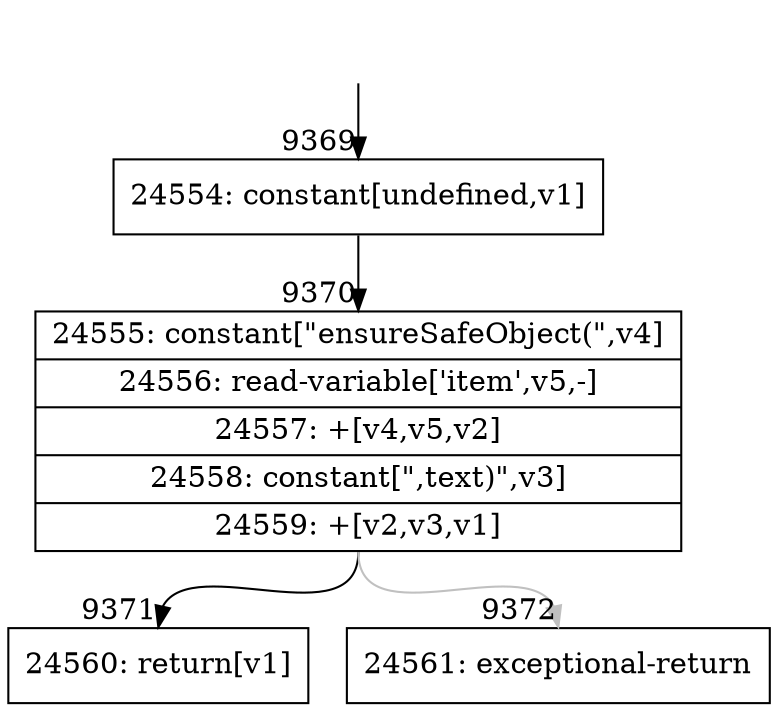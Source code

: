 digraph {
rankdir="TD"
BB_entry685[shape=none,label=""];
BB_entry685 -> BB9369 [tailport=s, headport=n, headlabel="    9369"]
BB9369 [shape=record label="{24554: constant[undefined,v1]}" ] 
BB9369 -> BB9370 [tailport=s, headport=n, headlabel="      9370"]
BB9370 [shape=record label="{24555: constant[\"ensureSafeObject(\",v4]|24556: read-variable['item',v5,-]|24557: +[v4,v5,v2]|24558: constant[\",text)\",v3]|24559: +[v2,v3,v1]}" ] 
BB9370 -> BB9371 [tailport=s, headport=n, headlabel="      9371"]
BB9370 -> BB9372 [tailport=s, headport=n, color=gray, headlabel="      9372"]
BB9371 [shape=record label="{24560: return[v1]}" ] 
BB9372 [shape=record label="{24561: exceptional-return}" ] 
//#$~ 13511
}
